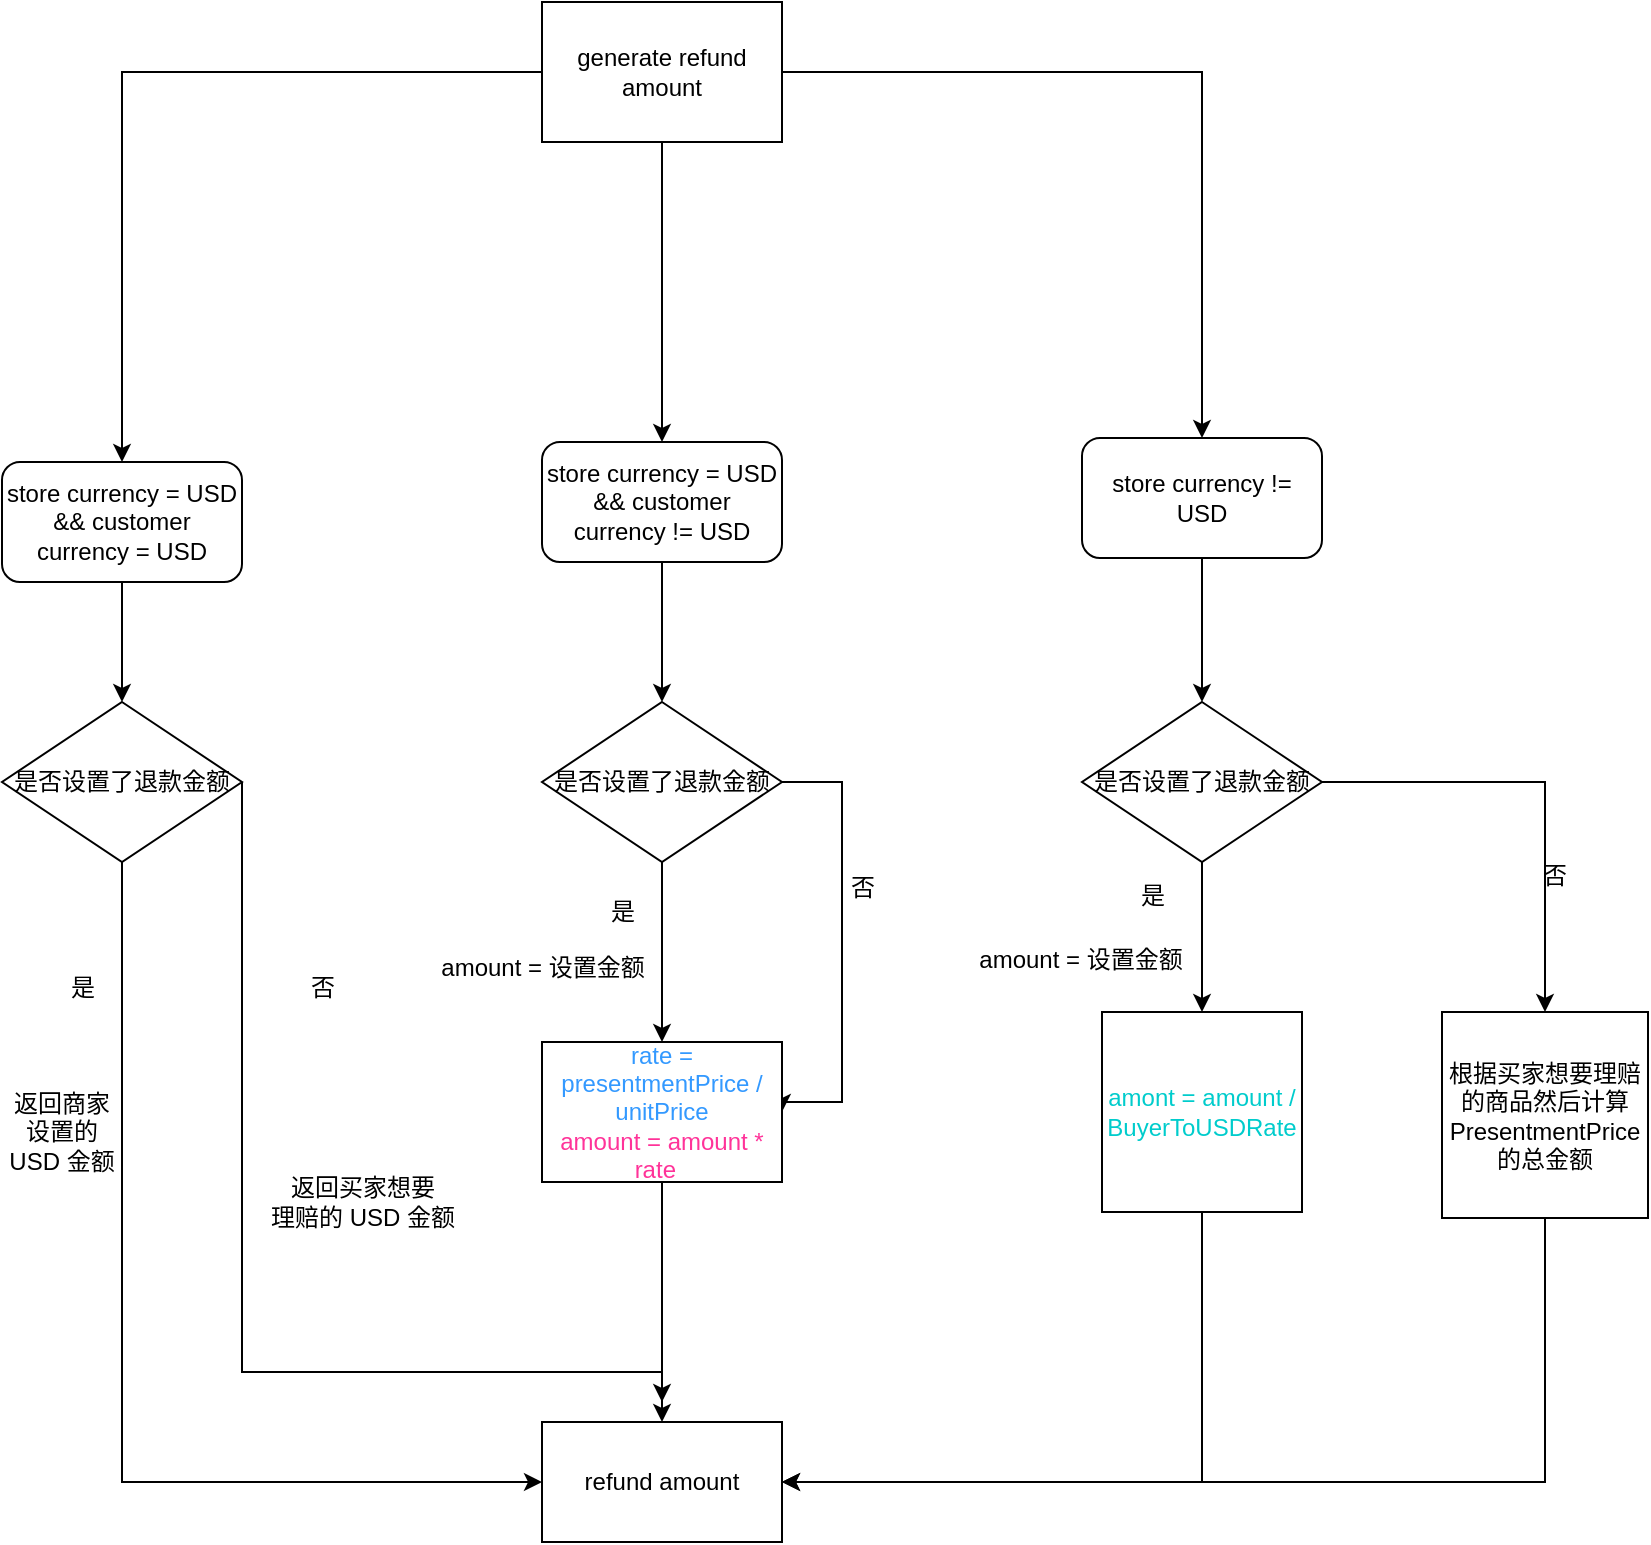 <mxfile version="22.1.0" type="github">
  <diagram name="第 1 页" id="uCTap5yYtHm1DO6tISXk">
    <mxGraphModel dx="1231" dy="855" grid="0" gridSize="10" guides="1" tooltips="1" connect="1" arrows="1" fold="1" page="1" pageScale="1" pageWidth="850" pageHeight="1100" math="0" shadow="0">
      <root>
        <mxCell id="0" />
        <mxCell id="1" parent="0" />
        <mxCell id="lX7L7t9EKd342vde2OTf-6" style="edgeStyle=orthogonalEdgeStyle;rounded=0;orthogonalLoop=1;jettySize=auto;html=1;entryX=0.5;entryY=0;entryDx=0;entryDy=0;" edge="1" parent="1" source="lX7L7t9EKd342vde2OTf-1" target="lX7L7t9EKd342vde2OTf-3">
          <mxGeometry relative="1" as="geometry" />
        </mxCell>
        <mxCell id="lX7L7t9EKd342vde2OTf-7" style="edgeStyle=orthogonalEdgeStyle;rounded=0;orthogonalLoop=1;jettySize=auto;html=1;" edge="1" parent="1" source="lX7L7t9EKd342vde2OTf-1" target="lX7L7t9EKd342vde2OTf-2">
          <mxGeometry relative="1" as="geometry" />
        </mxCell>
        <mxCell id="lX7L7t9EKd342vde2OTf-8" style="edgeStyle=orthogonalEdgeStyle;rounded=0;orthogonalLoop=1;jettySize=auto;html=1;" edge="1" parent="1" source="lX7L7t9EKd342vde2OTf-1" target="lX7L7t9EKd342vde2OTf-4">
          <mxGeometry relative="1" as="geometry" />
        </mxCell>
        <mxCell id="lX7L7t9EKd342vde2OTf-1" value="generate refund amount" style="rounded=0;whiteSpace=wrap;html=1;" vertex="1" parent="1">
          <mxGeometry x="320" y="10" width="120" height="70" as="geometry" />
        </mxCell>
        <mxCell id="lX7L7t9EKd342vde2OTf-19" style="edgeStyle=orthogonalEdgeStyle;rounded=0;orthogonalLoop=1;jettySize=auto;html=1;exitX=0.5;exitY=1;exitDx=0;exitDy=0;" edge="1" parent="1" source="lX7L7t9EKd342vde2OTf-2" target="lX7L7t9EKd342vde2OTf-18">
          <mxGeometry relative="1" as="geometry" />
        </mxCell>
        <mxCell id="lX7L7t9EKd342vde2OTf-2" value="store currency = USD &amp;amp;&amp;amp; customer currency != USD" style="rounded=1;whiteSpace=wrap;html=1;" vertex="1" parent="1">
          <mxGeometry x="320" y="230" width="120" height="60" as="geometry" />
        </mxCell>
        <mxCell id="lX7L7t9EKd342vde2OTf-9" style="edgeStyle=orthogonalEdgeStyle;rounded=0;orthogonalLoop=1;jettySize=auto;html=1;entryX=0.5;entryY=0;entryDx=0;entryDy=0;" edge="1" parent="1" source="lX7L7t9EKd342vde2OTf-3" target="lX7L7t9EKd342vde2OTf-10">
          <mxGeometry relative="1" as="geometry">
            <mxPoint x="220" y="400" as="targetPoint" />
            <Array as="points">
              <mxPoint x="110" y="340" />
              <mxPoint x="110" y="340" />
            </Array>
          </mxGeometry>
        </mxCell>
        <mxCell id="lX7L7t9EKd342vde2OTf-3" value="store currency = USD &amp;amp;&amp;amp; customer currency = USD" style="rounded=1;whiteSpace=wrap;html=1;" vertex="1" parent="1">
          <mxGeometry x="50" y="240" width="120" height="60" as="geometry" />
        </mxCell>
        <mxCell id="lX7L7t9EKd342vde2OTf-29" style="edgeStyle=orthogonalEdgeStyle;rounded=0;orthogonalLoop=1;jettySize=auto;html=1;" edge="1" parent="1" source="lX7L7t9EKd342vde2OTf-4" target="lX7L7t9EKd342vde2OTf-28">
          <mxGeometry relative="1" as="geometry" />
        </mxCell>
        <mxCell id="lX7L7t9EKd342vde2OTf-4" value="store currency != USD" style="rounded=1;whiteSpace=wrap;html=1;" vertex="1" parent="1">
          <mxGeometry x="590" y="228" width="120" height="60" as="geometry" />
        </mxCell>
        <mxCell id="lX7L7t9EKd342vde2OTf-27" style="edgeStyle=orthogonalEdgeStyle;rounded=0;orthogonalLoop=1;jettySize=auto;html=1;entryX=0;entryY=0.5;entryDx=0;entryDy=0;" edge="1" parent="1" source="lX7L7t9EKd342vde2OTf-10" target="lX7L7t9EKd342vde2OTf-11">
          <mxGeometry relative="1" as="geometry">
            <Array as="points">
              <mxPoint x="110" y="750" />
            </Array>
          </mxGeometry>
        </mxCell>
        <mxCell id="lX7L7t9EKd342vde2OTf-10" value="是否设置了退款金额" style="rhombus;whiteSpace=wrap;html=1;" vertex="1" parent="1">
          <mxGeometry x="50" y="360" width="120" height="80" as="geometry" />
        </mxCell>
        <mxCell id="lX7L7t9EKd342vde2OTf-11" value="refund amount" style="rounded=0;whiteSpace=wrap;html=1;" vertex="1" parent="1">
          <mxGeometry x="320" y="720" width="120" height="60" as="geometry" />
        </mxCell>
        <mxCell id="lX7L7t9EKd342vde2OTf-13" value="是" style="text;html=1;align=center;verticalAlign=middle;resizable=0;points=[];autosize=1;strokeColor=none;fillColor=none;" vertex="1" parent="1">
          <mxGeometry x="70" y="488" width="40" height="30" as="geometry" />
        </mxCell>
        <mxCell id="lX7L7t9EKd342vde2OTf-14" value="返回商家设置的 USD 金额" style="text;html=1;strokeColor=none;fillColor=none;align=center;verticalAlign=middle;whiteSpace=wrap;rounded=0;" vertex="1" parent="1">
          <mxGeometry x="50" y="560" width="60" height="30" as="geometry" />
        </mxCell>
        <mxCell id="lX7L7t9EKd342vde2OTf-15" style="edgeStyle=orthogonalEdgeStyle;rounded=0;orthogonalLoop=1;jettySize=auto;html=1;entryX=0.5;entryY=0;entryDx=0;entryDy=0;" edge="1" parent="1" source="lX7L7t9EKd342vde2OTf-10" target="lX7L7t9EKd342vde2OTf-11">
          <mxGeometry relative="1" as="geometry">
            <mxPoint x="380" y="690" as="targetPoint" />
            <Array as="points">
              <mxPoint x="170" y="695" />
              <mxPoint x="380" y="695" />
            </Array>
          </mxGeometry>
        </mxCell>
        <mxCell id="lX7L7t9EKd342vde2OTf-16" value="否" style="text;html=1;align=center;verticalAlign=middle;resizable=0;points=[];autosize=1;strokeColor=none;fillColor=none;" vertex="1" parent="1">
          <mxGeometry x="190" y="488" width="40" height="30" as="geometry" />
        </mxCell>
        <mxCell id="lX7L7t9EKd342vde2OTf-17" value="返回买家想要&lt;br&gt;理赔的 USD 金额" style="text;html=1;align=center;verticalAlign=middle;resizable=0;points=[];autosize=1;strokeColor=none;fillColor=none;" vertex="1" parent="1">
          <mxGeometry x="170" y="590" width="120" height="40" as="geometry" />
        </mxCell>
        <mxCell id="lX7L7t9EKd342vde2OTf-21" value="" style="edgeStyle=orthogonalEdgeStyle;rounded=0;orthogonalLoop=1;jettySize=auto;html=1;" edge="1" parent="1" source="lX7L7t9EKd342vde2OTf-18" target="lX7L7t9EKd342vde2OTf-20">
          <mxGeometry relative="1" as="geometry" />
        </mxCell>
        <mxCell id="lX7L7t9EKd342vde2OTf-23" style="edgeStyle=orthogonalEdgeStyle;rounded=0;orthogonalLoop=1;jettySize=auto;html=1;entryX=1;entryY=0.5;entryDx=0;entryDy=0;exitX=1;exitY=0.5;exitDx=0;exitDy=0;" edge="1" parent="1" source="lX7L7t9EKd342vde2OTf-18" target="lX7L7t9EKd342vde2OTf-20">
          <mxGeometry relative="1" as="geometry">
            <mxPoint x="430" y="400" as="sourcePoint" />
            <mxPoint x="490" y="505" as="targetPoint" />
            <Array as="points">
              <mxPoint x="470" y="400" />
              <mxPoint x="470" y="560" />
            </Array>
          </mxGeometry>
        </mxCell>
        <mxCell id="lX7L7t9EKd342vde2OTf-18" value="是否设置了退款金额" style="rhombus;whiteSpace=wrap;html=1;" vertex="1" parent="1">
          <mxGeometry x="320" y="360" width="120" height="80" as="geometry" />
        </mxCell>
        <mxCell id="lX7L7t9EKd342vde2OTf-26" style="edgeStyle=orthogonalEdgeStyle;rounded=0;orthogonalLoop=1;jettySize=auto;html=1;" edge="1" parent="1" source="lX7L7t9EKd342vde2OTf-20">
          <mxGeometry relative="1" as="geometry">
            <mxPoint x="380" y="710" as="targetPoint" />
          </mxGeometry>
        </mxCell>
        <mxCell id="lX7L7t9EKd342vde2OTf-20" value="&lt;font color=&quot;#3399ff&quot;&gt;rate = presentmentPrice / unitPrice&lt;br&gt;&lt;/font&gt;&lt;font color=&quot;#ff3399&quot;&gt;amount = amount * rate&amp;nbsp;&amp;nbsp;&lt;/font&gt;" style="whiteSpace=wrap;html=1;" vertex="1" parent="1">
          <mxGeometry x="320" y="530" width="120" height="70" as="geometry" />
        </mxCell>
        <mxCell id="lX7L7t9EKd342vde2OTf-22" value="是" style="text;html=1;align=center;verticalAlign=middle;resizable=0;points=[];autosize=1;strokeColor=none;fillColor=none;" vertex="1" parent="1">
          <mxGeometry x="340" y="450" width="40" height="30" as="geometry" />
        </mxCell>
        <mxCell id="lX7L7t9EKd342vde2OTf-24" value="否" style="text;html=1;align=center;verticalAlign=middle;resizable=0;points=[];autosize=1;strokeColor=none;fillColor=none;" vertex="1" parent="1">
          <mxGeometry x="460" y="438" width="40" height="30" as="geometry" />
        </mxCell>
        <mxCell id="lX7L7t9EKd342vde2OTf-25" value="amount = 设置金额" style="text;html=1;align=center;verticalAlign=middle;resizable=0;points=[];autosize=1;strokeColor=none;fillColor=none;" vertex="1" parent="1">
          <mxGeometry x="255" y="478" width="130" height="30" as="geometry" />
        </mxCell>
        <mxCell id="lX7L7t9EKd342vde2OTf-31" style="edgeStyle=orthogonalEdgeStyle;rounded=0;orthogonalLoop=1;jettySize=auto;html=1;" edge="1" parent="1" source="lX7L7t9EKd342vde2OTf-28" target="lX7L7t9EKd342vde2OTf-30">
          <mxGeometry relative="1" as="geometry" />
        </mxCell>
        <mxCell id="lX7L7t9EKd342vde2OTf-34" style="edgeStyle=orthogonalEdgeStyle;rounded=0;orthogonalLoop=1;jettySize=auto;html=1;" edge="1" parent="1" source="lX7L7t9EKd342vde2OTf-28" target="lX7L7t9EKd342vde2OTf-33">
          <mxGeometry relative="1" as="geometry" />
        </mxCell>
        <mxCell id="lX7L7t9EKd342vde2OTf-28" value="是否设置了退款金额" style="rhombus;whiteSpace=wrap;html=1;" vertex="1" parent="1">
          <mxGeometry x="590" y="360" width="120" height="80" as="geometry" />
        </mxCell>
        <mxCell id="lX7L7t9EKd342vde2OTf-37" style="edgeStyle=orthogonalEdgeStyle;rounded=0;orthogonalLoop=1;jettySize=auto;html=1;entryX=1;entryY=0.5;entryDx=0;entryDy=0;" edge="1" parent="1" source="lX7L7t9EKd342vde2OTf-30" target="lX7L7t9EKd342vde2OTf-11">
          <mxGeometry relative="1" as="geometry">
            <Array as="points">
              <mxPoint x="650" y="750" />
            </Array>
          </mxGeometry>
        </mxCell>
        <mxCell id="lX7L7t9EKd342vde2OTf-30" value="&lt;font color=&quot;#00cccc&quot;&gt;amont = amount / &lt;br&gt;BuyerToUSDRate&lt;/font&gt;" style="whiteSpace=wrap;html=1;aspect=fixed;" vertex="1" parent="1">
          <mxGeometry x="600" y="515" width="100" height="100" as="geometry" />
        </mxCell>
        <mxCell id="lX7L7t9EKd342vde2OTf-32" value="是" style="text;html=1;align=center;verticalAlign=middle;resizable=0;points=[];autosize=1;strokeColor=none;fillColor=none;" vertex="1" parent="1">
          <mxGeometry x="610" y="444" width="30" height="26" as="geometry" />
        </mxCell>
        <mxCell id="lX7L7t9EKd342vde2OTf-38" style="edgeStyle=orthogonalEdgeStyle;rounded=0;orthogonalLoop=1;jettySize=auto;html=1;entryX=1;entryY=0.5;entryDx=0;entryDy=0;" edge="1" parent="1" source="lX7L7t9EKd342vde2OTf-33" target="lX7L7t9EKd342vde2OTf-11">
          <mxGeometry relative="1" as="geometry">
            <Array as="points">
              <mxPoint x="822" y="750" />
            </Array>
          </mxGeometry>
        </mxCell>
        <mxCell id="lX7L7t9EKd342vde2OTf-33" value="根据买家想要理赔的商品然后计算 PresentmentPrice的总金额" style="whiteSpace=wrap;html=1;aspect=fixed;" vertex="1" parent="1">
          <mxGeometry x="770" y="515" width="103" height="103" as="geometry" />
        </mxCell>
        <mxCell id="lX7L7t9EKd342vde2OTf-35" value="否" style="text;html=1;align=center;verticalAlign=middle;resizable=0;points=[];autosize=1;strokeColor=none;fillColor=none;" vertex="1" parent="1">
          <mxGeometry x="811" y="434" width="30" height="26" as="geometry" />
        </mxCell>
        <mxCell id="lX7L7t9EKd342vde2OTf-36" value="amount = 设置金额" style="text;html=1;align=center;verticalAlign=middle;resizable=0;points=[];autosize=1;strokeColor=none;fillColor=none;" vertex="1" parent="1">
          <mxGeometry x="529" y="476" width="120" height="26" as="geometry" />
        </mxCell>
      </root>
    </mxGraphModel>
  </diagram>
</mxfile>
